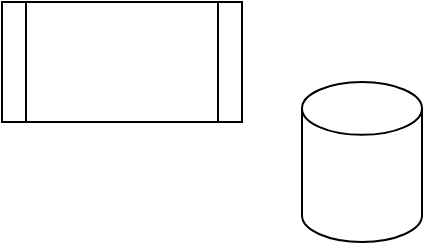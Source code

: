<mxfile version="24.5.2" type="github">
  <diagram name="Página-1" id="Ia3Cc2sFgOf9JjpftwZH">
    <mxGraphModel dx="478" dy="252" grid="1" gridSize="10" guides="1" tooltips="1" connect="1" arrows="1" fold="1" page="1" pageScale="1" pageWidth="827" pageHeight="1169" math="0" shadow="0">
      <root>
        <mxCell id="0" />
        <mxCell id="1" parent="0" />
        <mxCell id="iEQobAFrd_4LApieaFop-1" value="" style="shape=cylinder3;whiteSpace=wrap;html=1;boundedLbl=1;backgroundOutline=1;size=13.2;" parent="1" vertex="1">
          <mxGeometry x="360" y="460" width="60" height="80" as="geometry" />
        </mxCell>
        <mxCell id="kpQcsqcqmznPC9Fj5OUN-1" value="" style="shape=process;whiteSpace=wrap;html=1;backgroundOutline=1;" vertex="1" parent="1">
          <mxGeometry x="210" y="420" width="120" height="60" as="geometry" />
        </mxCell>
      </root>
    </mxGraphModel>
  </diagram>
</mxfile>
